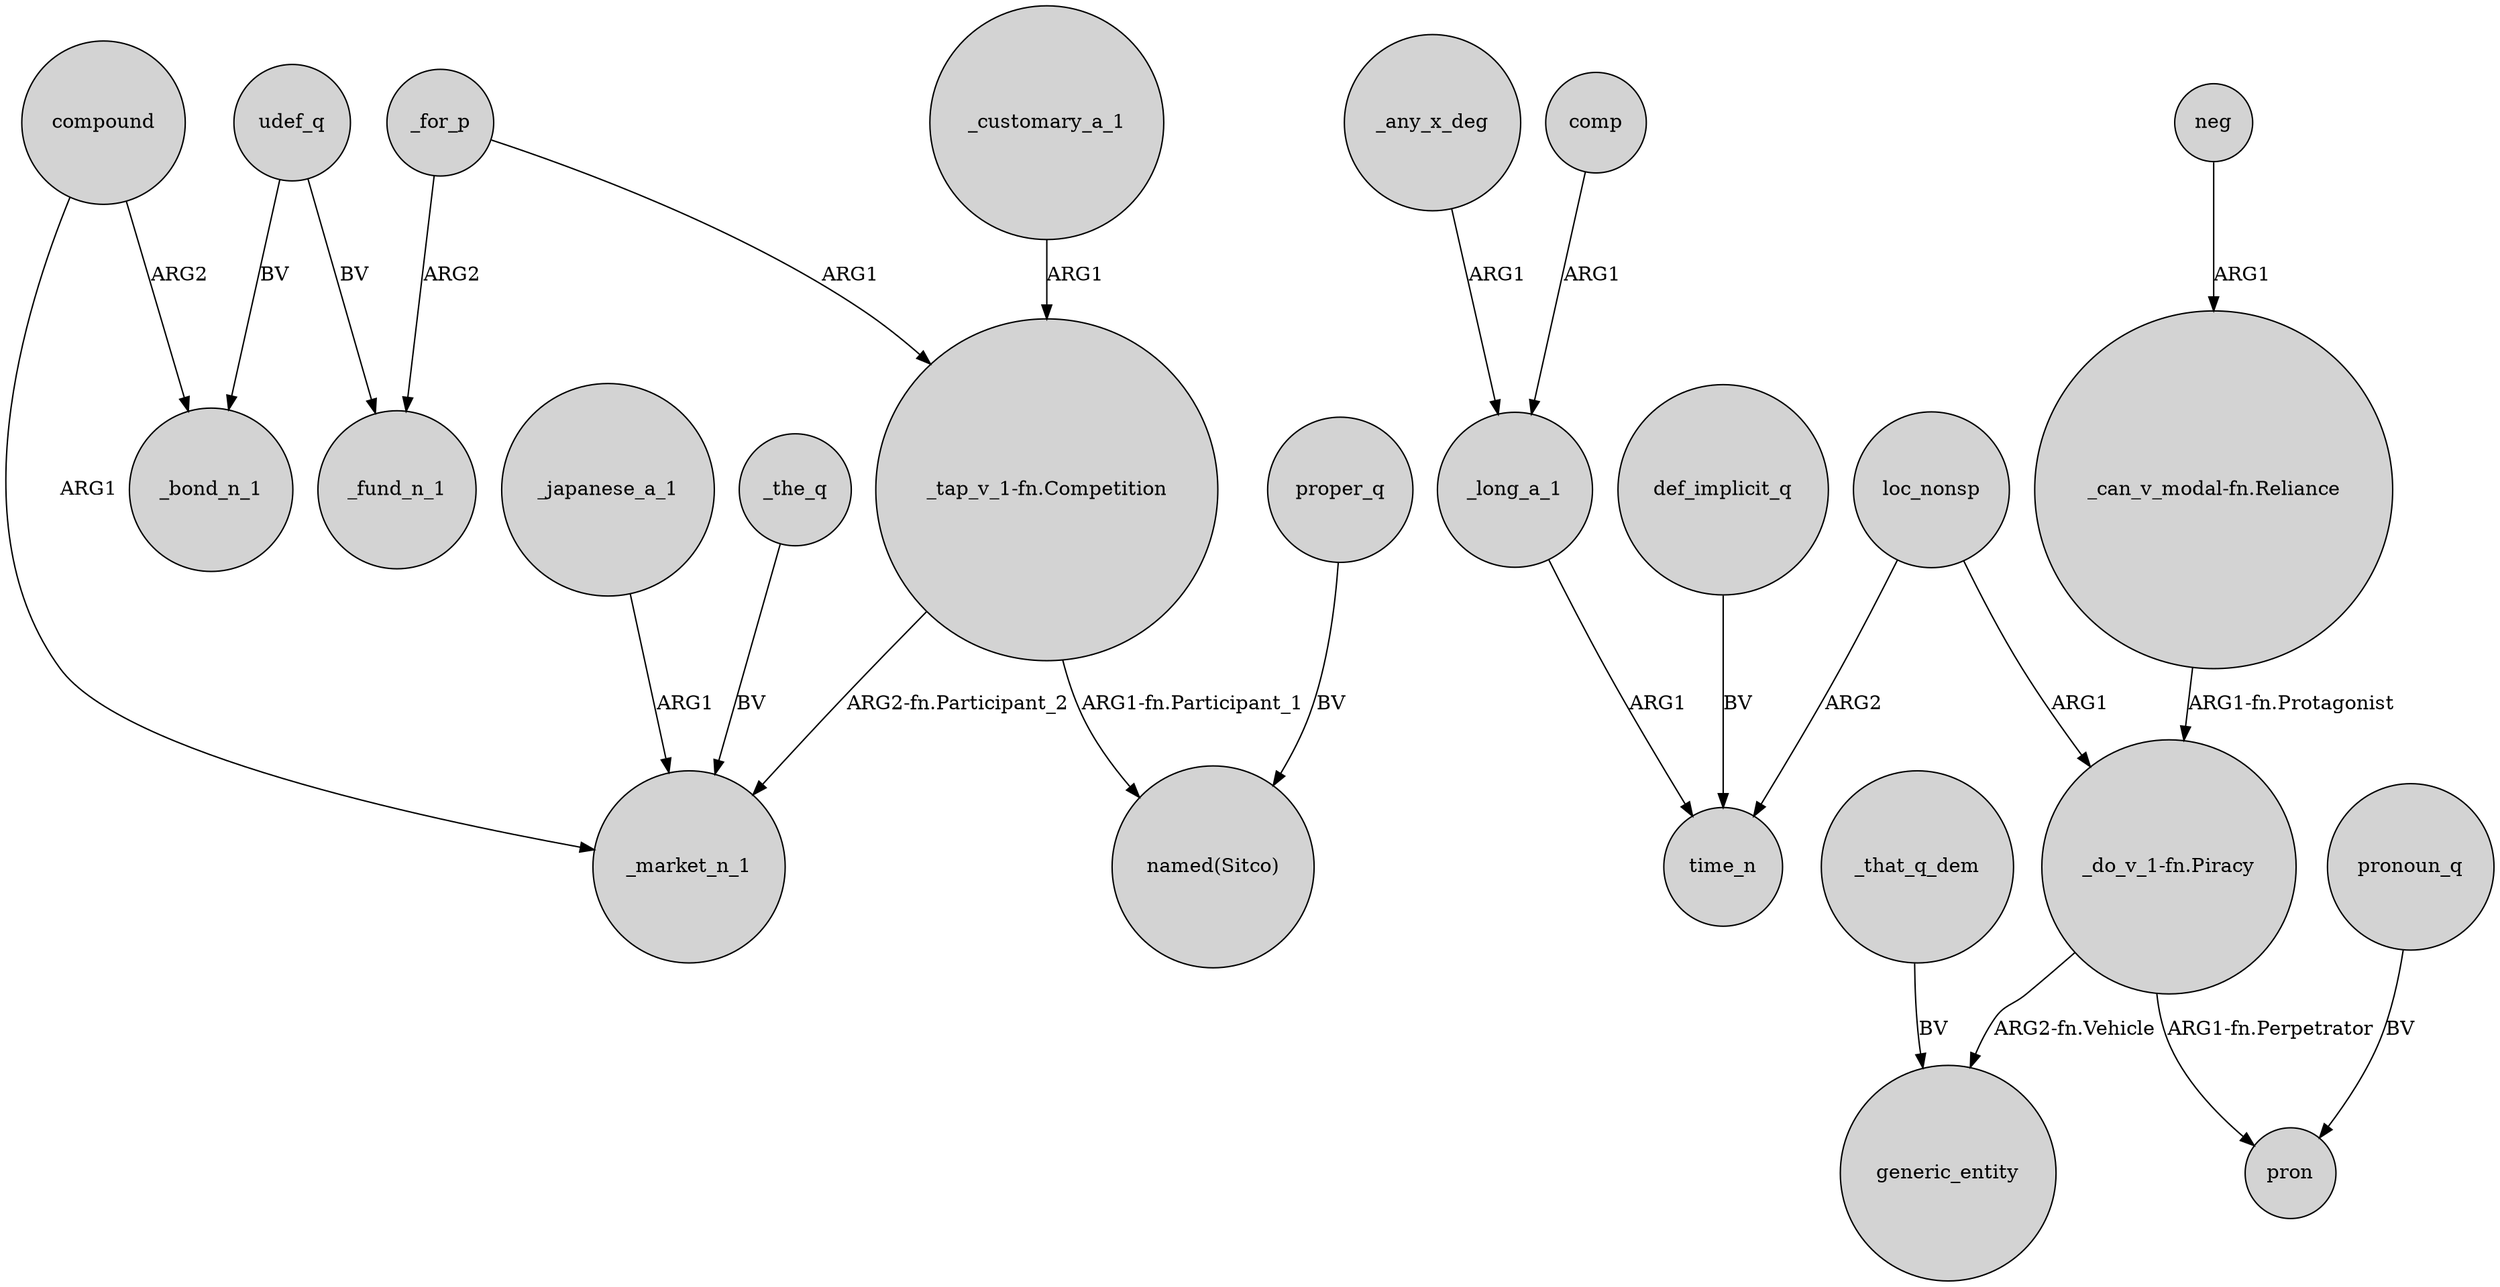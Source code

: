 digraph {
	node [shape=circle style=filled]
	udef_q -> _bond_n_1 [label=BV]
	_for_p -> _fund_n_1 [label=ARG2]
	udef_q -> _fund_n_1 [label=BV]
	_any_x_deg -> _long_a_1 [label=ARG1]
	"_do_v_1-fn.Piracy" -> generic_entity [label="ARG2-fn.Vehicle"]
	_japanese_a_1 -> _market_n_1 [label=ARG1]
	neg -> "_can_v_modal-fn.Reliance" [label=ARG1]
	compound -> _bond_n_1 [label=ARG2]
	_for_p -> "_tap_v_1-fn.Competition" [label=ARG1]
	_the_q -> _market_n_1 [label=BV]
	"_can_v_modal-fn.Reliance" -> "_do_v_1-fn.Piracy" [label="ARG1-fn.Protagonist"]
	loc_nonsp -> "_do_v_1-fn.Piracy" [label=ARG1]
	pronoun_q -> pron [label=BV]
	_customary_a_1 -> "_tap_v_1-fn.Competition" [label=ARG1]
	comp -> _long_a_1 [label=ARG1]
	"_do_v_1-fn.Piracy" -> pron [label="ARG1-fn.Perpetrator"]
	"_tap_v_1-fn.Competition" -> "named(Sitco)" [label="ARG1-fn.Participant_1"]
	_long_a_1 -> time_n [label=ARG1]
	"_tap_v_1-fn.Competition" -> _market_n_1 [label="ARG2-fn.Participant_2"]
	loc_nonsp -> time_n [label=ARG2]
	_that_q_dem -> generic_entity [label=BV]
	compound -> _market_n_1 [label=ARG1]
	def_implicit_q -> time_n [label=BV]
	proper_q -> "named(Sitco)" [label=BV]
}
